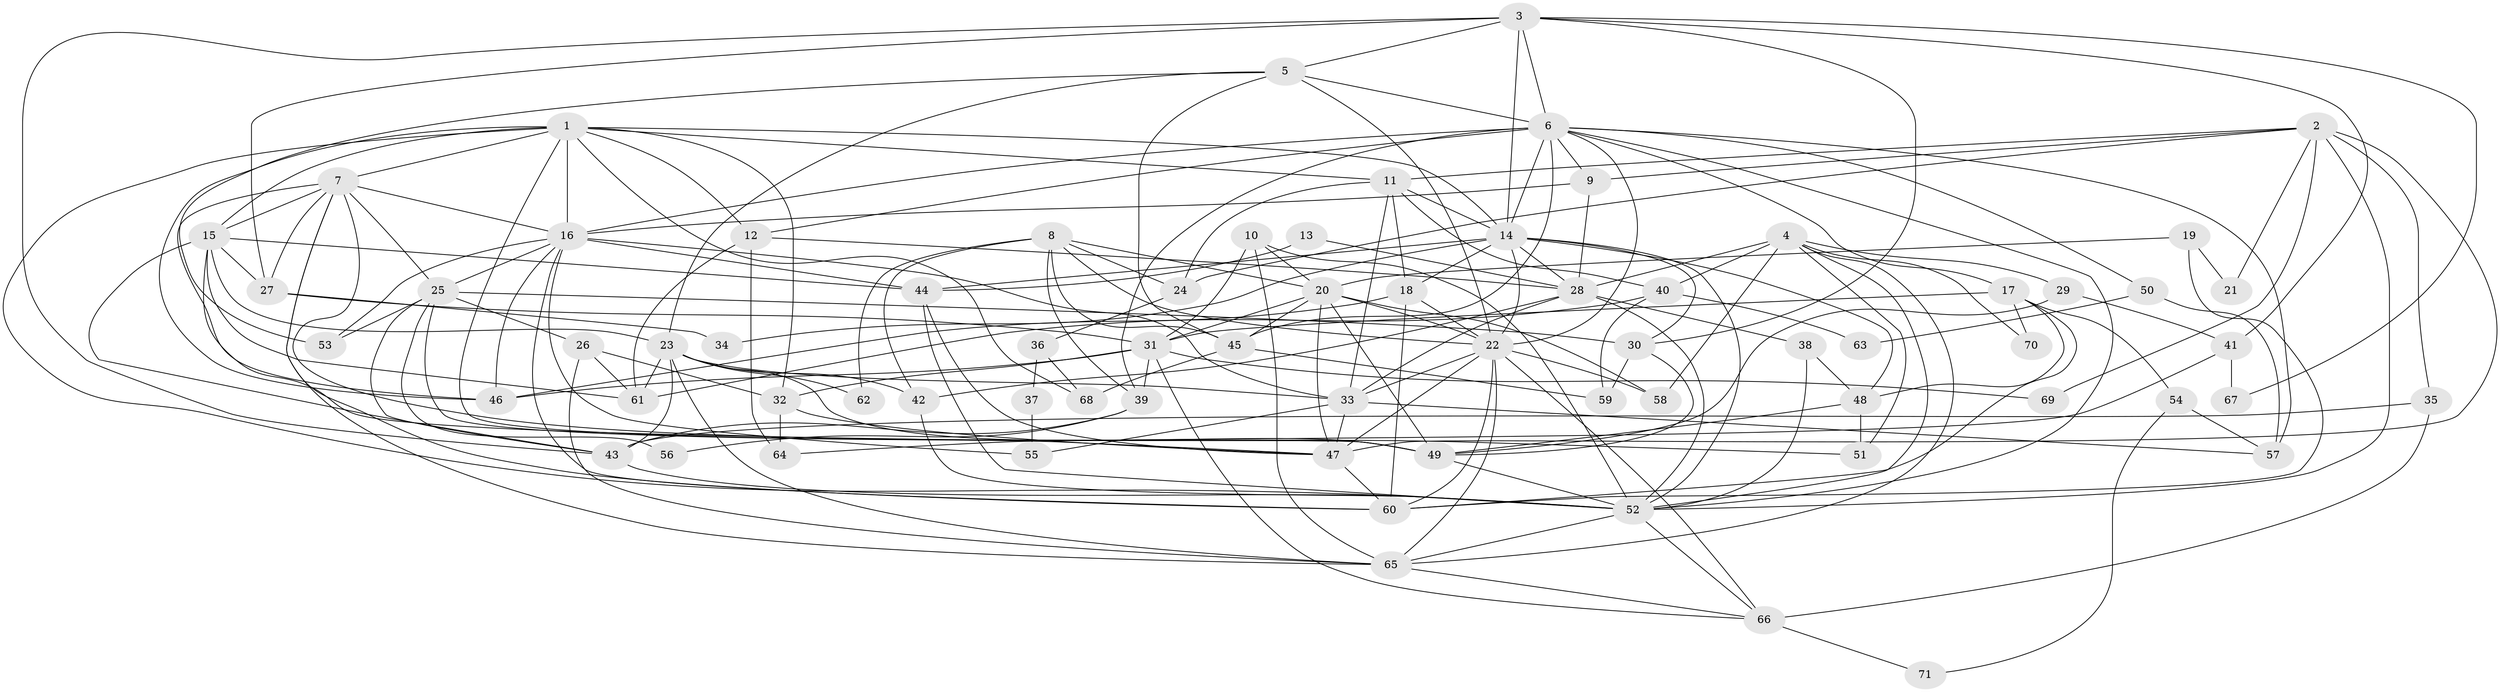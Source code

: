// original degree distribution, {4: 0.2887323943661972, 3: 0.29577464788732394, 8: 0.035211267605633804, 5: 0.15492957746478872, 6: 0.07746478873239436, 2: 0.11971830985915492, 7: 0.028169014084507043}
// Generated by graph-tools (version 1.1) at 2025/36/03/09/25 02:36:00]
// undirected, 71 vertices, 195 edges
graph export_dot {
graph [start="1"]
  node [color=gray90,style=filled];
  1;
  2;
  3;
  4;
  5;
  6;
  7;
  8;
  9;
  10;
  11;
  12;
  13;
  14;
  15;
  16;
  17;
  18;
  19;
  20;
  21;
  22;
  23;
  24;
  25;
  26;
  27;
  28;
  29;
  30;
  31;
  32;
  33;
  34;
  35;
  36;
  37;
  38;
  39;
  40;
  41;
  42;
  43;
  44;
  45;
  46;
  47;
  48;
  49;
  50;
  51;
  52;
  53;
  54;
  55;
  56;
  57;
  58;
  59;
  60;
  61;
  62;
  63;
  64;
  65;
  66;
  67;
  68;
  69;
  70;
  71;
  1 -- 7 [weight=1.0];
  1 -- 11 [weight=1.0];
  1 -- 12 [weight=1.0];
  1 -- 14 [weight=1.0];
  1 -- 15 [weight=1.0];
  1 -- 16 [weight=3.0];
  1 -- 32 [weight=1.0];
  1 -- 46 [weight=1.0];
  1 -- 49 [weight=1.0];
  1 -- 52 [weight=1.0];
  1 -- 68 [weight=1.0];
  2 -- 9 [weight=1.0];
  2 -- 11 [weight=2.0];
  2 -- 21 [weight=1.0];
  2 -- 24 [weight=1.0];
  2 -- 35 [weight=1.0];
  2 -- 47 [weight=1.0];
  2 -- 52 [weight=2.0];
  2 -- 69 [weight=1.0];
  3 -- 5 [weight=1.0];
  3 -- 6 [weight=1.0];
  3 -- 14 [weight=1.0];
  3 -- 27 [weight=1.0];
  3 -- 30 [weight=1.0];
  3 -- 41 [weight=1.0];
  3 -- 43 [weight=1.0];
  3 -- 67 [weight=1.0];
  4 -- 28 [weight=1.0];
  4 -- 29 [weight=1.0];
  4 -- 40 [weight=1.0];
  4 -- 51 [weight=1.0];
  4 -- 52 [weight=2.0];
  4 -- 58 [weight=1.0];
  4 -- 65 [weight=1.0];
  4 -- 70 [weight=1.0];
  5 -- 6 [weight=1.0];
  5 -- 22 [weight=1.0];
  5 -- 23 [weight=1.0];
  5 -- 45 [weight=1.0];
  5 -- 53 [weight=1.0];
  6 -- 9 [weight=1.0];
  6 -- 12 [weight=1.0];
  6 -- 14 [weight=2.0];
  6 -- 16 [weight=1.0];
  6 -- 17 [weight=1.0];
  6 -- 22 [weight=1.0];
  6 -- 39 [weight=1.0];
  6 -- 45 [weight=1.0];
  6 -- 50 [weight=1.0];
  6 -- 52 [weight=1.0];
  6 -- 57 [weight=2.0];
  7 -- 15 [weight=1.0];
  7 -- 16 [weight=1.0];
  7 -- 25 [weight=1.0];
  7 -- 27 [weight=1.0];
  7 -- 46 [weight=1.0];
  7 -- 51 [weight=1.0];
  7 -- 60 [weight=1.0];
  7 -- 65 [weight=1.0];
  8 -- 20 [weight=1.0];
  8 -- 22 [weight=1.0];
  8 -- 24 [weight=1.0];
  8 -- 39 [weight=1.0];
  8 -- 42 [weight=1.0];
  8 -- 45 [weight=1.0];
  8 -- 62 [weight=1.0];
  9 -- 16 [weight=1.0];
  9 -- 28 [weight=1.0];
  10 -- 20 [weight=1.0];
  10 -- 31 [weight=1.0];
  10 -- 52 [weight=2.0];
  10 -- 65 [weight=1.0];
  11 -- 14 [weight=1.0];
  11 -- 18 [weight=2.0];
  11 -- 24 [weight=1.0];
  11 -- 33 [weight=1.0];
  11 -- 40 [weight=1.0];
  12 -- 28 [weight=1.0];
  12 -- 61 [weight=1.0];
  12 -- 64 [weight=1.0];
  13 -- 28 [weight=1.0];
  13 -- 44 [weight=1.0];
  14 -- 18 [weight=1.0];
  14 -- 22 [weight=2.0];
  14 -- 28 [weight=1.0];
  14 -- 30 [weight=1.0];
  14 -- 34 [weight=1.0];
  14 -- 44 [weight=1.0];
  14 -- 48 [weight=1.0];
  14 -- 52 [weight=1.0];
  15 -- 23 [weight=1.0];
  15 -- 27 [weight=1.0];
  15 -- 43 [weight=1.0];
  15 -- 44 [weight=4.0];
  15 -- 47 [weight=1.0];
  15 -- 61 [weight=1.0];
  16 -- 25 [weight=1.0];
  16 -- 33 [weight=1.0];
  16 -- 44 [weight=2.0];
  16 -- 46 [weight=1.0];
  16 -- 53 [weight=1.0];
  16 -- 55 [weight=1.0];
  16 -- 60 [weight=1.0];
  17 -- 31 [weight=1.0];
  17 -- 48 [weight=1.0];
  17 -- 54 [weight=1.0];
  17 -- 60 [weight=1.0];
  17 -- 70 [weight=1.0];
  18 -- 22 [weight=1.0];
  18 -- 46 [weight=1.0];
  18 -- 60 [weight=2.0];
  19 -- 20 [weight=1.0];
  19 -- 21 [weight=1.0];
  19 -- 60 [weight=1.0];
  20 -- 22 [weight=1.0];
  20 -- 31 [weight=1.0];
  20 -- 45 [weight=1.0];
  20 -- 47 [weight=1.0];
  20 -- 49 [weight=1.0];
  20 -- 58 [weight=1.0];
  22 -- 33 [weight=2.0];
  22 -- 47 [weight=1.0];
  22 -- 58 [weight=1.0];
  22 -- 60 [weight=1.0];
  22 -- 65 [weight=1.0];
  22 -- 66 [weight=1.0];
  23 -- 33 [weight=1.0];
  23 -- 42 [weight=1.0];
  23 -- 43 [weight=1.0];
  23 -- 49 [weight=1.0];
  23 -- 61 [weight=1.0];
  23 -- 62 [weight=1.0];
  23 -- 65 [weight=1.0];
  24 -- 36 [weight=1.0];
  25 -- 26 [weight=1.0];
  25 -- 30 [weight=1.0];
  25 -- 43 [weight=1.0];
  25 -- 49 [weight=1.0];
  25 -- 53 [weight=1.0];
  25 -- 56 [weight=1.0];
  26 -- 32 [weight=1.0];
  26 -- 61 [weight=1.0];
  26 -- 65 [weight=1.0];
  27 -- 31 [weight=2.0];
  27 -- 34 [weight=1.0];
  28 -- 33 [weight=1.0];
  28 -- 38 [weight=1.0];
  28 -- 42 [weight=1.0];
  28 -- 52 [weight=1.0];
  29 -- 41 [weight=1.0];
  29 -- 49 [weight=1.0];
  30 -- 49 [weight=2.0];
  30 -- 59 [weight=1.0];
  31 -- 32 [weight=1.0];
  31 -- 39 [weight=1.0];
  31 -- 46 [weight=1.0];
  31 -- 66 [weight=1.0];
  31 -- 69 [weight=1.0];
  32 -- 47 [weight=1.0];
  32 -- 64 [weight=1.0];
  33 -- 47 [weight=1.0];
  33 -- 55 [weight=1.0];
  33 -- 57 [weight=1.0];
  35 -- 43 [weight=1.0];
  35 -- 66 [weight=1.0];
  36 -- 37 [weight=1.0];
  36 -- 68 [weight=1.0];
  37 -- 55 [weight=1.0];
  38 -- 48 [weight=1.0];
  38 -- 52 [weight=1.0];
  39 -- 43 [weight=1.0];
  39 -- 56 [weight=1.0];
  40 -- 59 [weight=1.0];
  40 -- 61 [weight=1.0];
  40 -- 63 [weight=1.0];
  41 -- 64 [weight=1.0];
  41 -- 67 [weight=1.0];
  42 -- 52 [weight=1.0];
  43 -- 52 [weight=1.0];
  44 -- 47 [weight=1.0];
  44 -- 52 [weight=1.0];
  45 -- 59 [weight=1.0];
  45 -- 68 [weight=1.0];
  47 -- 60 [weight=1.0];
  48 -- 49 [weight=1.0];
  48 -- 51 [weight=1.0];
  49 -- 52 [weight=2.0];
  50 -- 57 [weight=1.0];
  50 -- 63 [weight=1.0];
  52 -- 65 [weight=1.0];
  52 -- 66 [weight=1.0];
  54 -- 57 [weight=1.0];
  54 -- 71 [weight=1.0];
  65 -- 66 [weight=1.0];
  66 -- 71 [weight=1.0];
}
